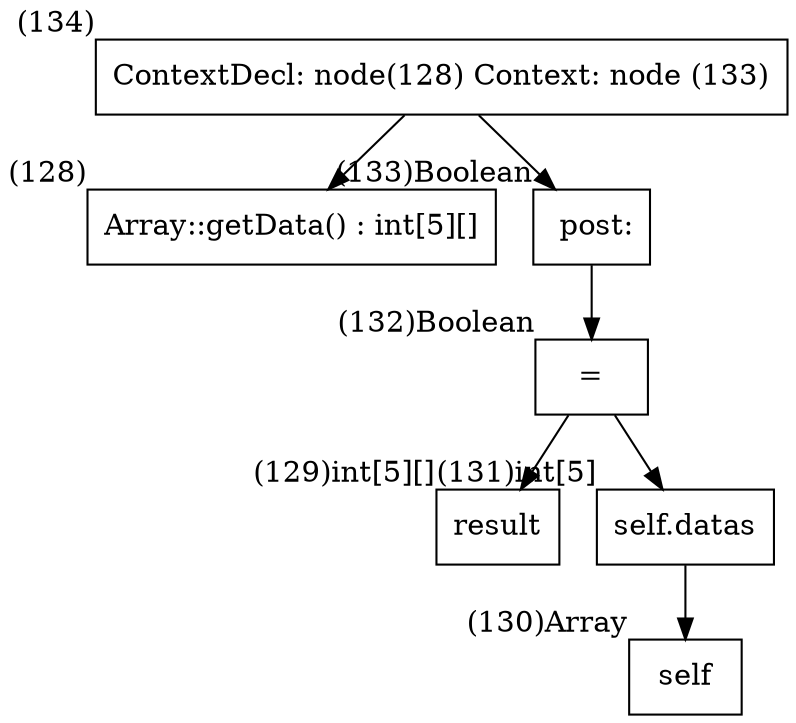 digraph AST {
  node [shape=box];
  n134 [label="ContextDecl: node(128) Context: node (133)", xlabel="(134)"];
  n134 -> n128;
  n134 -> n133;
  n128 [label="Array::getData() : int[5][]", xlabel="(128)"];
  n133 [label=" post:", xlabel="(133)Boolean"];
  n133 -> n132;
  n132 [label="=", xlabel="(132)Boolean"];
  n132 -> n129;
  n132 -> n131;
  n129 [label="result", xlabel="(129)int[5][]"];
  n131 [label="self.datas", xlabel="(131)int[5]"];
  n131 -> n130;
  n130 [label="self", xlabel="(130)Array"];
}
